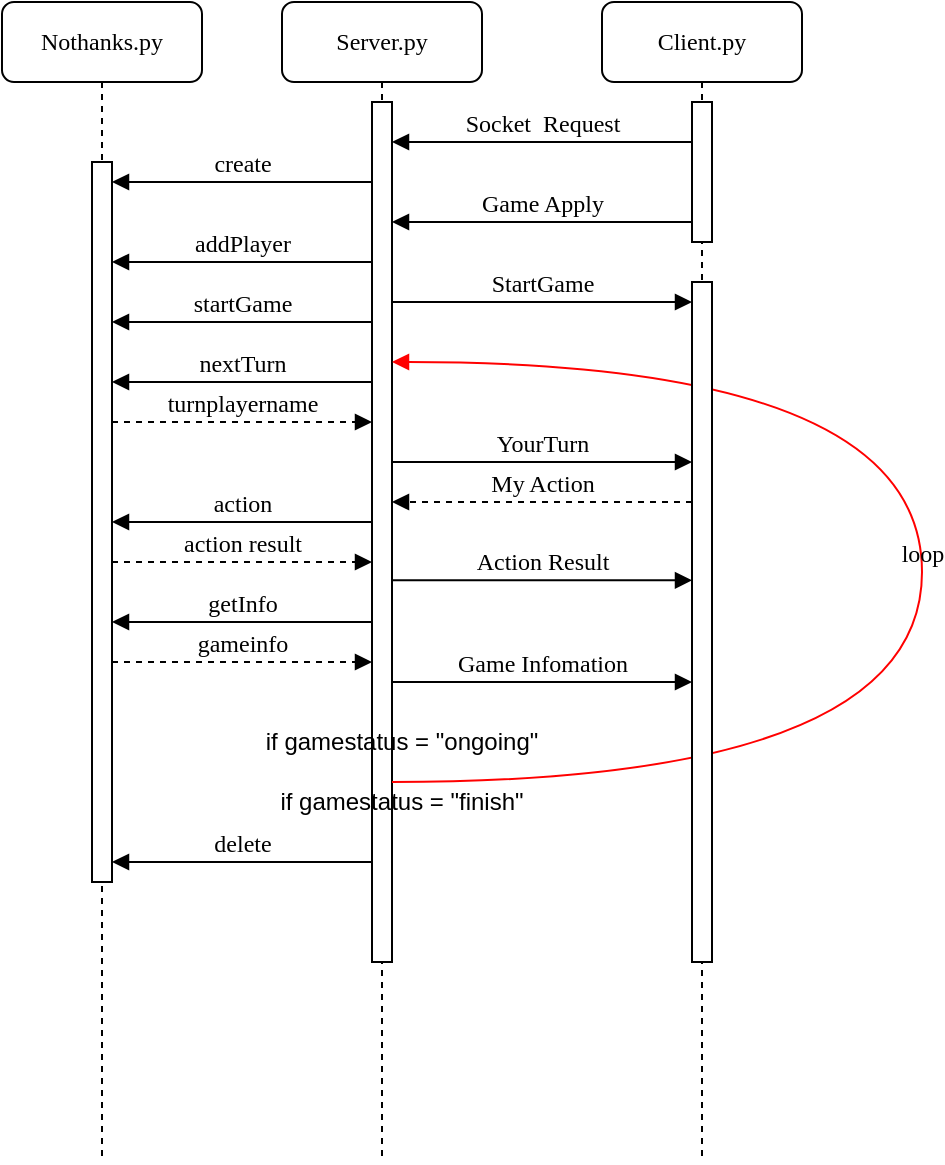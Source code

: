 <mxfile version="12.9.13" type="google"><diagram name="Page-1" id="13e1069c-82ec-6db2-03f1-153e76fe0fe0"><mxGraphModel dx="813" dy="653" grid="1" gridSize="10" guides="1" tooltips="1" connect="1" arrows="1" fold="1" page="1" pageScale="1" pageWidth="1100" pageHeight="850" background="#ffffff" math="0" shadow="0"><root><mxCell id="0"/><mxCell id="1" parent="0"/><mxCell id="7baba1c4bc27f4b0-2" value="Server.py" style="shape=umlLifeline;perimeter=lifelinePerimeter;whiteSpace=wrap;html=1;container=1;collapsible=0;recursiveResize=0;outlineConnect=0;rounded=1;shadow=0;comic=0;labelBackgroundColor=none;strokeWidth=1;fontFamily=Verdana;fontSize=12;align=center;" parent="1" vertex="1"><mxGeometry x="240" y="80" width="100" height="580" as="geometry"/></mxCell><mxCell id="7baba1c4bc27f4b0-10" value="" style="html=1;points=[];perimeter=orthogonalPerimeter;rounded=0;shadow=0;comic=0;labelBackgroundColor=none;strokeWidth=1;fontFamily=Verdana;fontSize=12;align=center;" parent="7baba1c4bc27f4b0-2" vertex="1"><mxGeometry x="45" y="50" width="10" height="430" as="geometry"/></mxCell><mxCell id="CcWRe7wPhoUPbyZ3DxRf-33" value="loop" style="html=1;verticalAlign=bottom;endArrow=block;labelBackgroundColor=none;fontFamily=Verdana;fontSize=12;elbow=vertical;edgeStyle=orthogonalEdgeStyle;curved=1;fillColor=#f8cecc;strokeColor=#FF0000;" edge="1" parent="7baba1c4bc27f4b0-2" source="7baba1c4bc27f4b0-10" target="7baba1c4bc27f4b0-10"><mxGeometry relative="1" as="geometry"><mxPoint x="365.38" y="212.1" as="sourcePoint"/><mxPoint x="370" y="250.02" as="targetPoint"/><Array as="points"><mxPoint x="320" y="390"/><mxPoint x="320" y="180"/></Array></mxGeometry></mxCell><mxCell id="7baba1c4bc27f4b0-3" value="Client.py" style="shape=umlLifeline;perimeter=lifelinePerimeter;whiteSpace=wrap;html=1;container=1;collapsible=0;recursiveResize=0;outlineConnect=0;rounded=1;shadow=0;comic=0;labelBackgroundColor=none;strokeWidth=1;fontFamily=Verdana;fontSize=12;align=center;" parent="1" vertex="1"><mxGeometry x="400" y="80" width="100" height="580" as="geometry"/></mxCell><mxCell id="7baba1c4bc27f4b0-13" value="" style="html=1;points=[];perimeter=orthogonalPerimeter;rounded=0;shadow=0;comic=0;labelBackgroundColor=none;strokeWidth=1;fontFamily=Verdana;fontSize=12;align=center;" parent="7baba1c4bc27f4b0-3" vertex="1"><mxGeometry x="45" y="50" width="10" height="70" as="geometry"/></mxCell><mxCell id="CcWRe7wPhoUPbyZ3DxRf-7" value="" style="html=1;points=[];perimeter=orthogonalPerimeter;rounded=0;shadow=0;comic=0;labelBackgroundColor=none;strokeWidth=1;fontFamily=Verdana;fontSize=12;align=center;" vertex="1" parent="7baba1c4bc27f4b0-3"><mxGeometry x="45" y="140" width="10" height="340" as="geometry"/></mxCell><mxCell id="7baba1c4bc27f4b0-8" value="Nothanks.py" style="shape=umlLifeline;perimeter=lifelinePerimeter;whiteSpace=wrap;html=1;container=1;collapsible=0;recursiveResize=0;outlineConnect=0;rounded=1;shadow=0;comic=0;labelBackgroundColor=none;strokeWidth=1;fontFamily=Verdana;fontSize=12;align=center;" parent="1" vertex="1"><mxGeometry x="100" y="80" width="100" height="580" as="geometry"/></mxCell><mxCell id="7baba1c4bc27f4b0-9" value="" style="html=1;points=[];perimeter=orthogonalPerimeter;rounded=0;shadow=0;comic=0;labelBackgroundColor=none;strokeWidth=1;fontFamily=Verdana;fontSize=12;align=center;" parent="7baba1c4bc27f4b0-8" vertex="1"><mxGeometry x="45" y="80" width="10" height="360" as="geometry"/></mxCell><mxCell id="CcWRe7wPhoUPbyZ3DxRf-2" value="Socket&amp;nbsp; Request" style="html=1;verticalAlign=bottom;endArrow=block;entryX=0;entryY=0;labelBackgroundColor=none;fontFamily=Verdana;fontSize=12;edgeStyle=elbowEdgeStyle;elbow=vertical;" edge="1" parent="1" source="7baba1c4bc27f4b0-13"><mxGeometry relative="1" as="geometry"><mxPoint x="160" y="190" as="sourcePoint"/><mxPoint x="295" y="150" as="targetPoint"/></mxGeometry></mxCell><mxCell id="CcWRe7wPhoUPbyZ3DxRf-4" value="Game Apply" style="html=1;verticalAlign=bottom;endArrow=block;labelBackgroundColor=none;fontFamily=Verdana;fontSize=12;edgeStyle=elbowEdgeStyle;elbow=vertical;" edge="1" parent="1" source="7baba1c4bc27f4b0-13" target="7baba1c4bc27f4b0-10"><mxGeometry relative="1" as="geometry"><mxPoint x="455" y="160.167" as="sourcePoint"/><mxPoint x="305" y="160" as="targetPoint"/><Array as="points"><mxPoint x="390" y="190"/></Array></mxGeometry></mxCell><mxCell id="CcWRe7wPhoUPbyZ3DxRf-5" value="addPlayer" style="html=1;verticalAlign=bottom;endArrow=block;labelBackgroundColor=none;fontFamily=Verdana;fontSize=12;edgeStyle=elbowEdgeStyle;elbow=vertical;" edge="1" parent="1" source="7baba1c4bc27f4b0-10" target="7baba1c4bc27f4b0-9"><mxGeometry relative="1" as="geometry"><mxPoint x="300" y="269.997" as="sourcePoint"/><mxPoint x="150" y="217" as="targetPoint"/><Array as="points"><mxPoint x="270" y="210"/><mxPoint x="250" y="220"/><mxPoint x="190" y="255"/></Array></mxGeometry></mxCell><mxCell id="CcWRe7wPhoUPbyZ3DxRf-9" value="StartGame" style="html=1;verticalAlign=bottom;endArrow=block;labelBackgroundColor=none;fontFamily=Verdana;fontSize=12;edgeStyle=elbowEdgeStyle;elbow=vertical;" edge="1" parent="1" source="7baba1c4bc27f4b0-10" target="CcWRe7wPhoUPbyZ3DxRf-7"><mxGeometry relative="1" as="geometry"><mxPoint x="420" y="300" as="sourcePoint"/><mxPoint x="270" y="300" as="targetPoint"/><Array as="points"><mxPoint x="430" y="230"/><mxPoint x="340" y="270"/><mxPoint x="360" y="227"/><mxPoint x="360" y="210"/><mxPoint x="400" y="250"/><mxPoint x="365" y="300"/></Array></mxGeometry></mxCell><mxCell id="CcWRe7wPhoUPbyZ3DxRf-10" value="YourTurn" style="html=1;verticalAlign=bottom;endArrow=block;labelBackgroundColor=none;fontFamily=Verdana;fontSize=12;edgeStyle=elbowEdgeStyle;elbow=vertical;" edge="1" parent="1" source="7baba1c4bc27f4b0-10" target="CcWRe7wPhoUPbyZ3DxRf-7"><mxGeometry relative="1" as="geometry"><mxPoint x="305" y="240" as="sourcePoint"/><mxPoint x="455" y="240" as="targetPoint"/><Array as="points"><mxPoint x="420" y="310"/><mxPoint x="330" y="290"/><mxPoint x="340" y="270"/><mxPoint x="440" y="240"/><mxPoint x="350" y="280"/><mxPoint x="370" y="237"/><mxPoint x="370" y="220"/><mxPoint x="410" y="260"/><mxPoint x="375" y="310"/></Array></mxGeometry></mxCell><mxCell id="CcWRe7wPhoUPbyZ3DxRf-11" value="My Action" style="html=1;verticalAlign=bottom;endArrow=block;labelBackgroundColor=none;fontFamily=Verdana;fontSize=12;edgeStyle=elbowEdgeStyle;elbow=vertical;dashed=1;" edge="1" parent="1" source="CcWRe7wPhoUPbyZ3DxRf-7" target="7baba1c4bc27f4b0-10"><mxGeometry relative="1" as="geometry"><mxPoint x="446" y="290" as="sourcePoint"/><mxPoint x="450" y="310" as="targetPoint"/><Array as="points"><mxPoint x="410" y="330"/><mxPoint x="330" y="310"/><mxPoint x="410" y="290"/><mxPoint x="420" y="300"/><mxPoint x="430" y="290"/><mxPoint x="335" y="309.58"/><mxPoint x="435" y="279.58"/><mxPoint x="345" y="319.58"/><mxPoint x="365" y="276.58"/><mxPoint x="365" y="259.58"/><mxPoint x="405" y="299.58"/><mxPoint x="370" y="349.58"/></Array></mxGeometry></mxCell><mxCell id="CcWRe7wPhoUPbyZ3DxRf-12" value="startGame" style="html=1;verticalAlign=bottom;endArrow=block;labelBackgroundColor=none;fontFamily=Verdana;fontSize=12;edgeStyle=elbowEdgeStyle;elbow=vertical;" edge="1" parent="1" source="7baba1c4bc27f4b0-10" target="7baba1c4bc27f4b0-9"><mxGeometry relative="1" as="geometry"><mxPoint x="280" y="249.58" as="sourcePoint"/><mxPoint x="150" y="249.58" as="targetPoint"/><Array as="points"><mxPoint x="270" y="240"/><mxPoint x="245" y="259.58"/><mxPoint x="185" y="294.58"/></Array></mxGeometry></mxCell><mxCell id="CcWRe7wPhoUPbyZ3DxRf-13" value="nextTurn" style="html=1;verticalAlign=bottom;endArrow=block;labelBackgroundColor=none;fontFamily=Verdana;fontSize=12;edgeStyle=elbowEdgeStyle;elbow=vertical;" edge="1" parent="1" source="7baba1c4bc27f4b0-10" target="7baba1c4bc27f4b0-9"><mxGeometry relative="1" as="geometry"><mxPoint x="295" y="250" as="sourcePoint"/><mxPoint x="165" y="250" as="targetPoint"/><Array as="points"><mxPoint x="260" y="270"/><mxPoint x="280" y="250"/><mxPoint x="255" y="269.58"/><mxPoint x="195" y="304.58"/></Array></mxGeometry></mxCell><mxCell id="CcWRe7wPhoUPbyZ3DxRf-14" value="turnplayername" style="html=1;verticalAlign=bottom;endArrow=block;labelBackgroundColor=none;fontFamily=Verdana;fontSize=12;edgeStyle=elbowEdgeStyle;elbow=vertical;dashed=1;" edge="1" parent="1" source="7baba1c4bc27f4b0-9" target="7baba1c4bc27f4b0-10"><mxGeometry relative="1" as="geometry"><mxPoint x="280" y="320" as="sourcePoint"/><mxPoint x="150" y="320" as="targetPoint"/><Array as="points"><mxPoint x="220" y="290"/><mxPoint x="255" y="320"/><mxPoint x="275" y="300"/><mxPoint x="250" y="319.58"/><mxPoint x="190" y="354.58"/></Array></mxGeometry></mxCell><mxCell id="CcWRe7wPhoUPbyZ3DxRf-15" value="action" style="html=1;verticalAlign=bottom;endArrow=block;labelBackgroundColor=none;fontFamily=Verdana;fontSize=12;edgeStyle=elbowEdgeStyle;elbow=vertical;" edge="1" parent="1" source="7baba1c4bc27f4b0-10" target="7baba1c4bc27f4b0-9"><mxGeometry relative="1" as="geometry"><mxPoint x="270" y="350" as="sourcePoint"/><mxPoint x="120" y="350" as="targetPoint"/><Array as="points"><mxPoint x="180" y="340"/><mxPoint x="235" y="350"/><mxPoint x="155" y="330"/><mxPoint x="235" y="310"/><mxPoint x="245" y="320"/><mxPoint x="255" y="310"/><mxPoint x="160" y="329.58"/><mxPoint x="260" y="299.58"/><mxPoint x="170" y="339.58"/><mxPoint x="190" y="296.58"/><mxPoint x="190" y="279.58"/><mxPoint x="230" y="319.58"/><mxPoint x="195" y="369.58"/></Array></mxGeometry></mxCell><mxCell id="CcWRe7wPhoUPbyZ3DxRf-16" value="action result" style="html=1;verticalAlign=bottom;endArrow=block;labelBackgroundColor=none;fontFamily=Verdana;fontSize=12;edgeStyle=elbowEdgeStyle;elbow=vertical;dashed=1;" edge="1" parent="1" source="7baba1c4bc27f4b0-9" target="7baba1c4bc27f4b0-10"><mxGeometry relative="1" as="geometry"><mxPoint x="160" y="380" as="sourcePoint"/><mxPoint x="290" y="380" as="targetPoint"/><Array as="points"><mxPoint x="190" y="360"/><mxPoint x="225" y="380"/><mxPoint x="260" y="410"/><mxPoint x="280" y="390"/><mxPoint x="255" y="409.58"/><mxPoint x="195" y="444.58"/></Array></mxGeometry></mxCell><mxCell id="CcWRe7wPhoUPbyZ3DxRf-17" value="Action Result" style="html=1;verticalAlign=bottom;endArrow=block;labelBackgroundColor=none;fontFamily=Verdana;fontSize=12;edgeStyle=elbowEdgeStyle;elbow=vertical;" edge="1" parent="1" source="7baba1c4bc27f4b0-10" target="CcWRe7wPhoUPbyZ3DxRf-7"><mxGeometry relative="1" as="geometry"><mxPoint x="300" y="369.17" as="sourcePoint"/><mxPoint x="450" y="369.17" as="targetPoint"/><Array as="points"><mxPoint x="425" y="369.17"/><mxPoint x="335" y="349.17"/><mxPoint x="345" y="329.17"/><mxPoint x="445" y="299.17"/><mxPoint x="355" y="339.17"/><mxPoint x="375" y="296.17"/><mxPoint x="375" y="279.17"/><mxPoint x="415" y="319.17"/><mxPoint x="380" y="369.17"/></Array></mxGeometry></mxCell><mxCell id="CcWRe7wPhoUPbyZ3DxRf-18" value="gameinfo" style="html=1;verticalAlign=bottom;endArrow=block;labelBackgroundColor=none;fontFamily=Verdana;fontSize=12;edgeStyle=elbowEdgeStyle;elbow=vertical;dashed=1;" edge="1" parent="1" source="7baba1c4bc27f4b0-9" target="7baba1c4bc27f4b0-10"><mxGeometry relative="1" as="geometry"><mxPoint x="160" y="410" as="sourcePoint"/><mxPoint x="290" y="410" as="targetPoint"/><Array as="points"><mxPoint x="195" y="410"/><mxPoint x="230" y="430"/><mxPoint x="265" y="460"/><mxPoint x="285" y="440"/><mxPoint x="260" y="459.58"/><mxPoint x="200" y="494.58"/></Array></mxGeometry></mxCell><mxCell id="CcWRe7wPhoUPbyZ3DxRf-19" value="getInfo" style="html=1;verticalAlign=bottom;endArrow=block;labelBackgroundColor=none;fontFamily=Verdana;fontSize=12;edgeStyle=elbowEdgeStyle;elbow=vertical;" edge="1" parent="1" source="7baba1c4bc27f4b0-10" target="7baba1c4bc27f4b0-9"><mxGeometry relative="1" as="geometry"><mxPoint x="295" y="350" as="sourcePoint"/><mxPoint x="165" y="350" as="targetPoint"/><Array as="points"><mxPoint x="260" y="390"/><mxPoint x="190" y="350"/><mxPoint x="245" y="360"/><mxPoint x="165" y="340"/><mxPoint x="245" y="320"/><mxPoint x="255" y="330"/><mxPoint x="265" y="320"/><mxPoint x="170" y="339.58"/><mxPoint x="270" y="309.58"/><mxPoint x="180" y="349.58"/><mxPoint x="200" y="306.58"/><mxPoint x="200" y="289.58"/><mxPoint x="240" y="329.58"/><mxPoint x="205" y="379.58"/></Array></mxGeometry></mxCell><mxCell id="CcWRe7wPhoUPbyZ3DxRf-20" value="Game Infomation" style="html=1;verticalAlign=bottom;endArrow=block;labelBackgroundColor=none;fontFamily=Verdana;fontSize=12;edgeStyle=elbowEdgeStyle;elbow=vertical;" edge="1" parent="1" source="7baba1c4bc27f4b0-10" target="CcWRe7wPhoUPbyZ3DxRf-7"><mxGeometry relative="1" as="geometry"><mxPoint x="300" y="420" as="sourcePoint"/><mxPoint x="430" y="420" as="targetPoint"/><Array as="points"><mxPoint x="400" y="420"/><mxPoint x="370" y="460"/><mxPoint x="350" y="470"/><mxPoint x="380" y="440"/><mxPoint x="340" y="420"/><mxPoint x="375" y="440"/><mxPoint x="410" y="470"/><mxPoint x="430" y="450"/><mxPoint x="405" y="469.58"/><mxPoint x="345" y="504.58"/></Array></mxGeometry></mxCell><mxCell id="CcWRe7wPhoUPbyZ3DxRf-21" value="create" style="html=1;verticalAlign=bottom;endArrow=block;labelBackgroundColor=none;fontFamily=Verdana;fontSize=12;edgeStyle=elbowEdgeStyle;elbow=vertical;" edge="1" parent="1" source="7baba1c4bc27f4b0-10" target="7baba1c4bc27f4b0-9"><mxGeometry relative="1" as="geometry"><mxPoint x="455" y="160.167" as="sourcePoint"/><mxPoint x="305" y="160" as="targetPoint"/><Array as="points"><mxPoint x="210" y="170"/></Array></mxGeometry></mxCell><mxCell id="CcWRe7wPhoUPbyZ3DxRf-24" value="delete" style="html=1;verticalAlign=bottom;endArrow=block;labelBackgroundColor=none;fontFamily=Verdana;fontSize=12;edgeStyle=elbowEdgeStyle;elbow=vertical;" edge="1" parent="1" source="7baba1c4bc27f4b0-10" target="7baba1c4bc27f4b0-9"><mxGeometry relative="1" as="geometry"><mxPoint x="295" y="400" as="sourcePoint"/><mxPoint x="165" y="400" as="targetPoint"/><Array as="points"><mxPoint x="260" y="510"/><mxPoint x="250" y="490"/><mxPoint x="250" y="480"/><mxPoint x="260" y="440"/><mxPoint x="250" y="440"/><mxPoint x="270" y="400"/><mxPoint x="200" y="360"/><mxPoint x="255" y="370"/><mxPoint x="175" y="350"/><mxPoint x="255" y="330"/><mxPoint x="265" y="340"/><mxPoint x="275" y="330"/><mxPoint x="180" y="349.58"/><mxPoint x="280" y="319.58"/><mxPoint x="190" y="359.58"/><mxPoint x="210" y="316.58"/><mxPoint x="210" y="299.58"/><mxPoint x="250" y="339.58"/><mxPoint x="215" y="389.58"/></Array></mxGeometry></mxCell><mxCell id="CcWRe7wPhoUPbyZ3DxRf-26" value="if gamestatus = &quot;ongoing&quot;" style="text;html=1;strokeColor=none;fillColor=none;align=center;verticalAlign=middle;whiteSpace=wrap;rounded=0;" vertex="1" parent="1"><mxGeometry x="230" y="440" width="140" height="20" as="geometry"/></mxCell><mxCell id="CcWRe7wPhoUPbyZ3DxRf-29" value="if gamestatus = &quot;finish&quot;" style="text;html=1;strokeColor=none;fillColor=none;align=center;verticalAlign=middle;whiteSpace=wrap;rounded=0;" vertex="1" parent="1"><mxGeometry x="230" y="470" width="140" height="20" as="geometry"/></mxCell></root></mxGraphModel></diagram></mxfile>